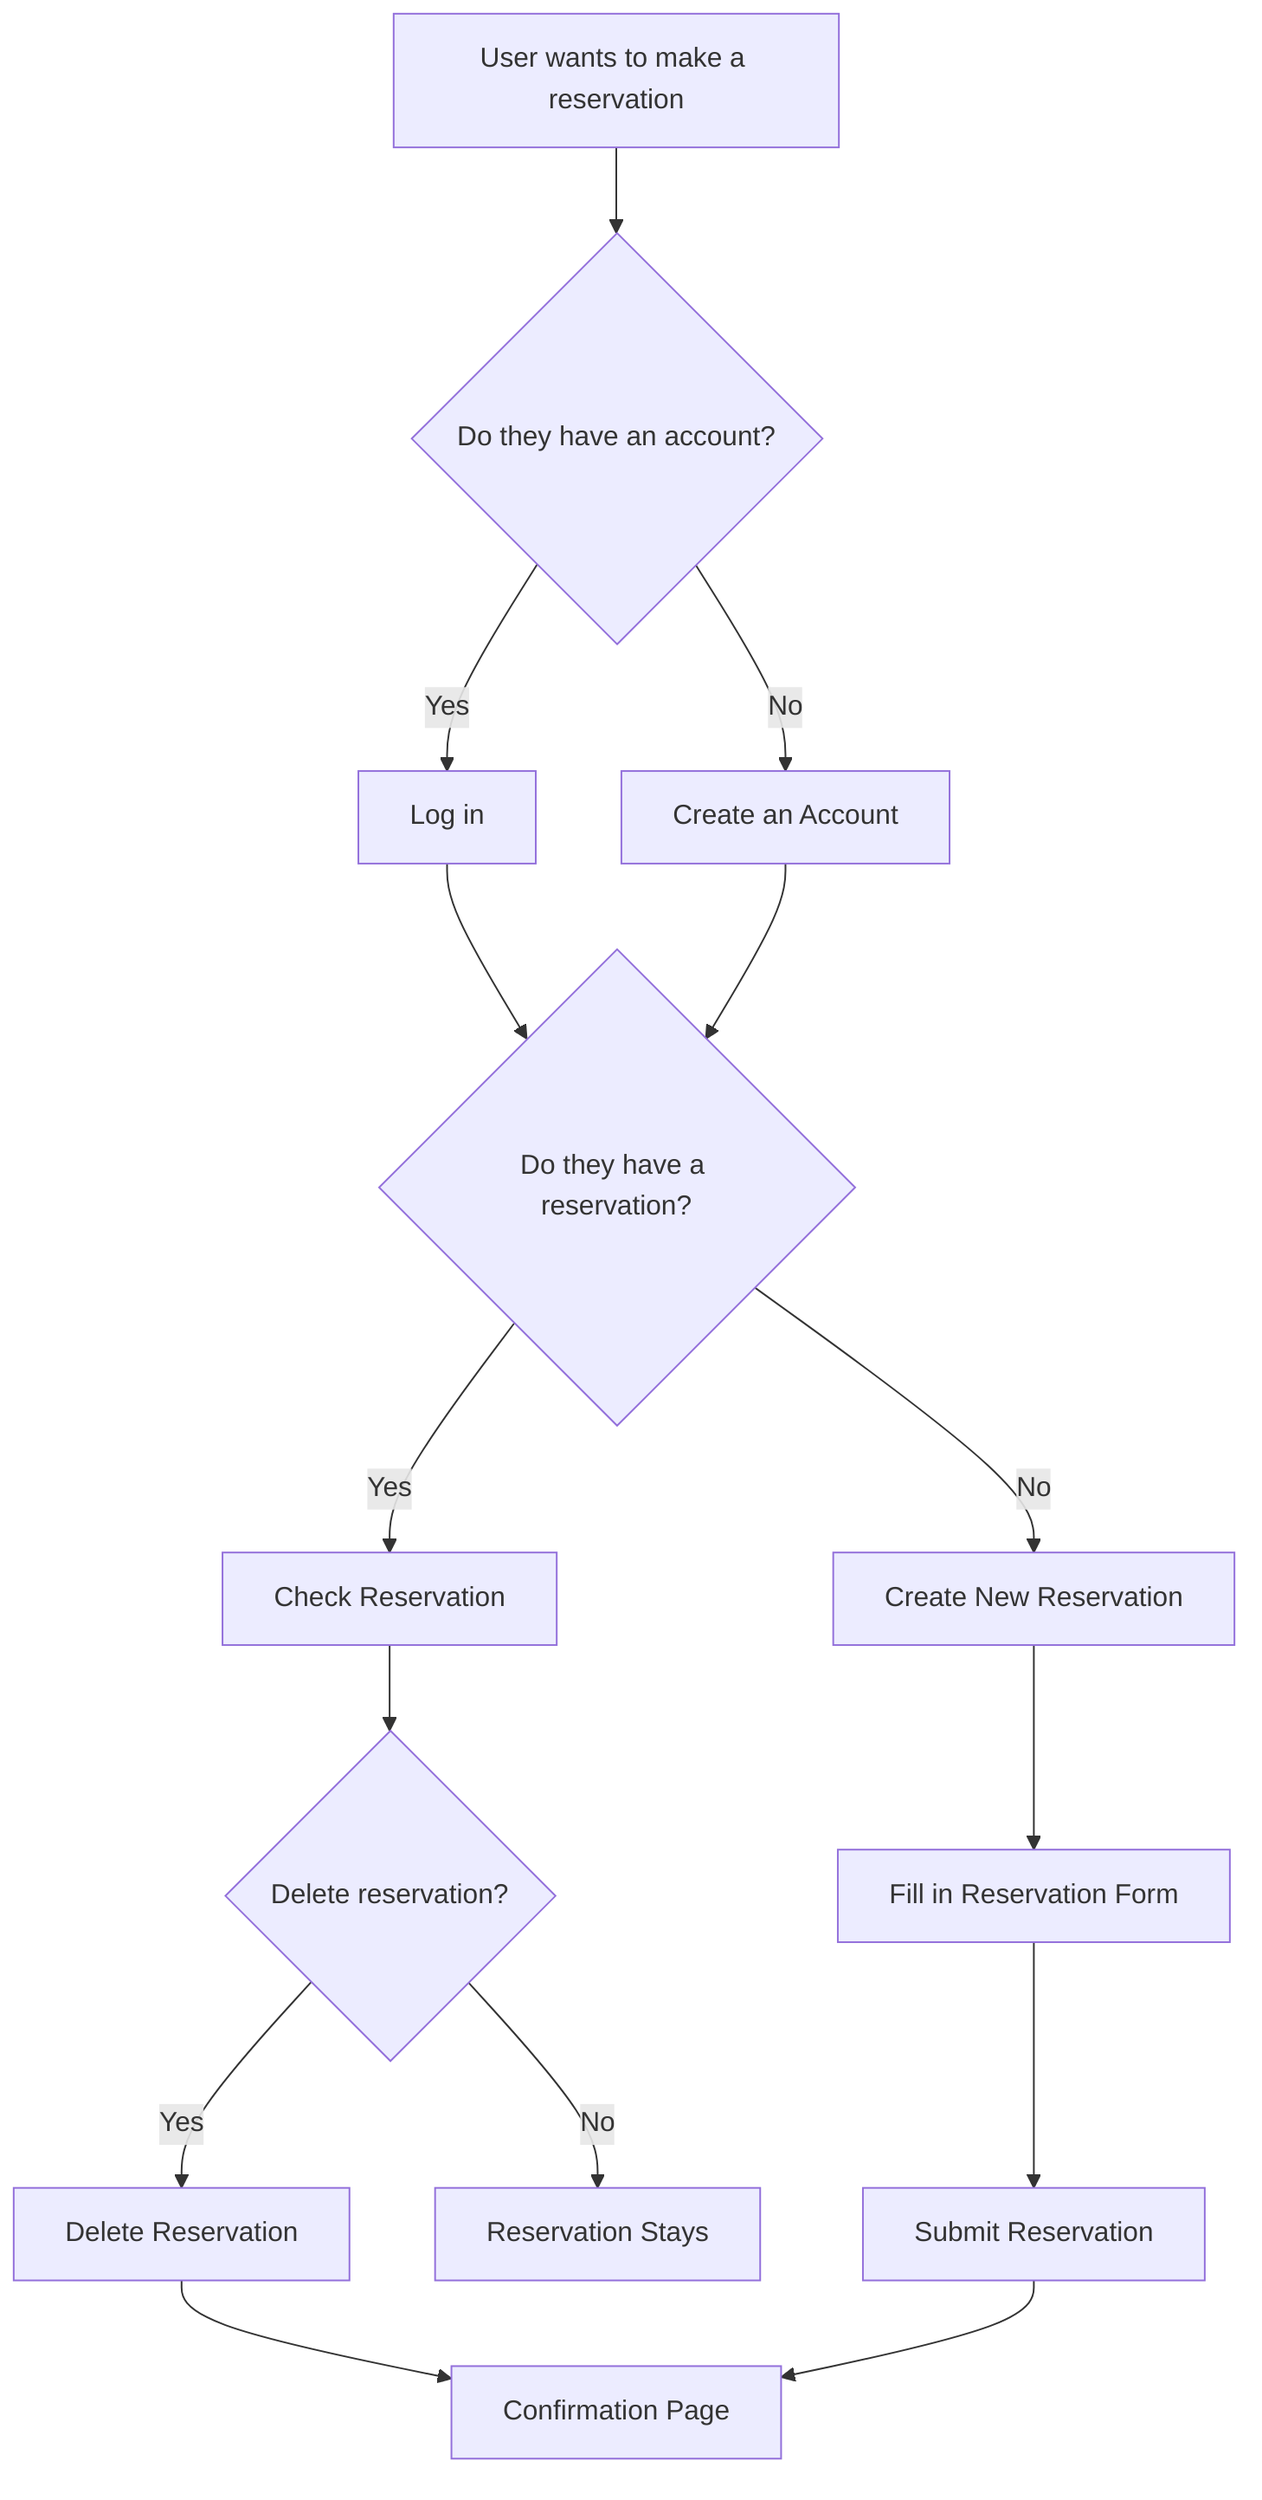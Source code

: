 flowchart TD
    A[User wants to make a reservation] --> B{Do they have an account?}
    B -->|Yes| C[Log in]
    B -->|No| D[Create an Account]

    C --> E{Do they have a reservation?}
    D --> E

    E -->|Yes| F[Check Reservation]
    E -->|No| G[Create New Reservation]

    F --> H{Delete reservation?}
    H -->|Yes| I[Delete Reservation]
    H -->|No| J[Reservation Stays]

    G --> K[Fill in Reservation Form]
    I --> N[Confirmation Page]
    K --> M[Submit Reservation]
    M --> N[Confirmation Page]